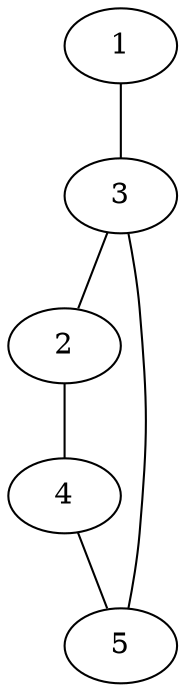 graph g {
      graph[scale=0.5]
      0 [label="1"]
      1 [label="2"]
      2 [label="3"]
      3 [label="4"]
      4 [label="5"]

      0 -- 2
      2 -- 1
      1 -- 3
      3 -- 4
      2 -- 4
}
